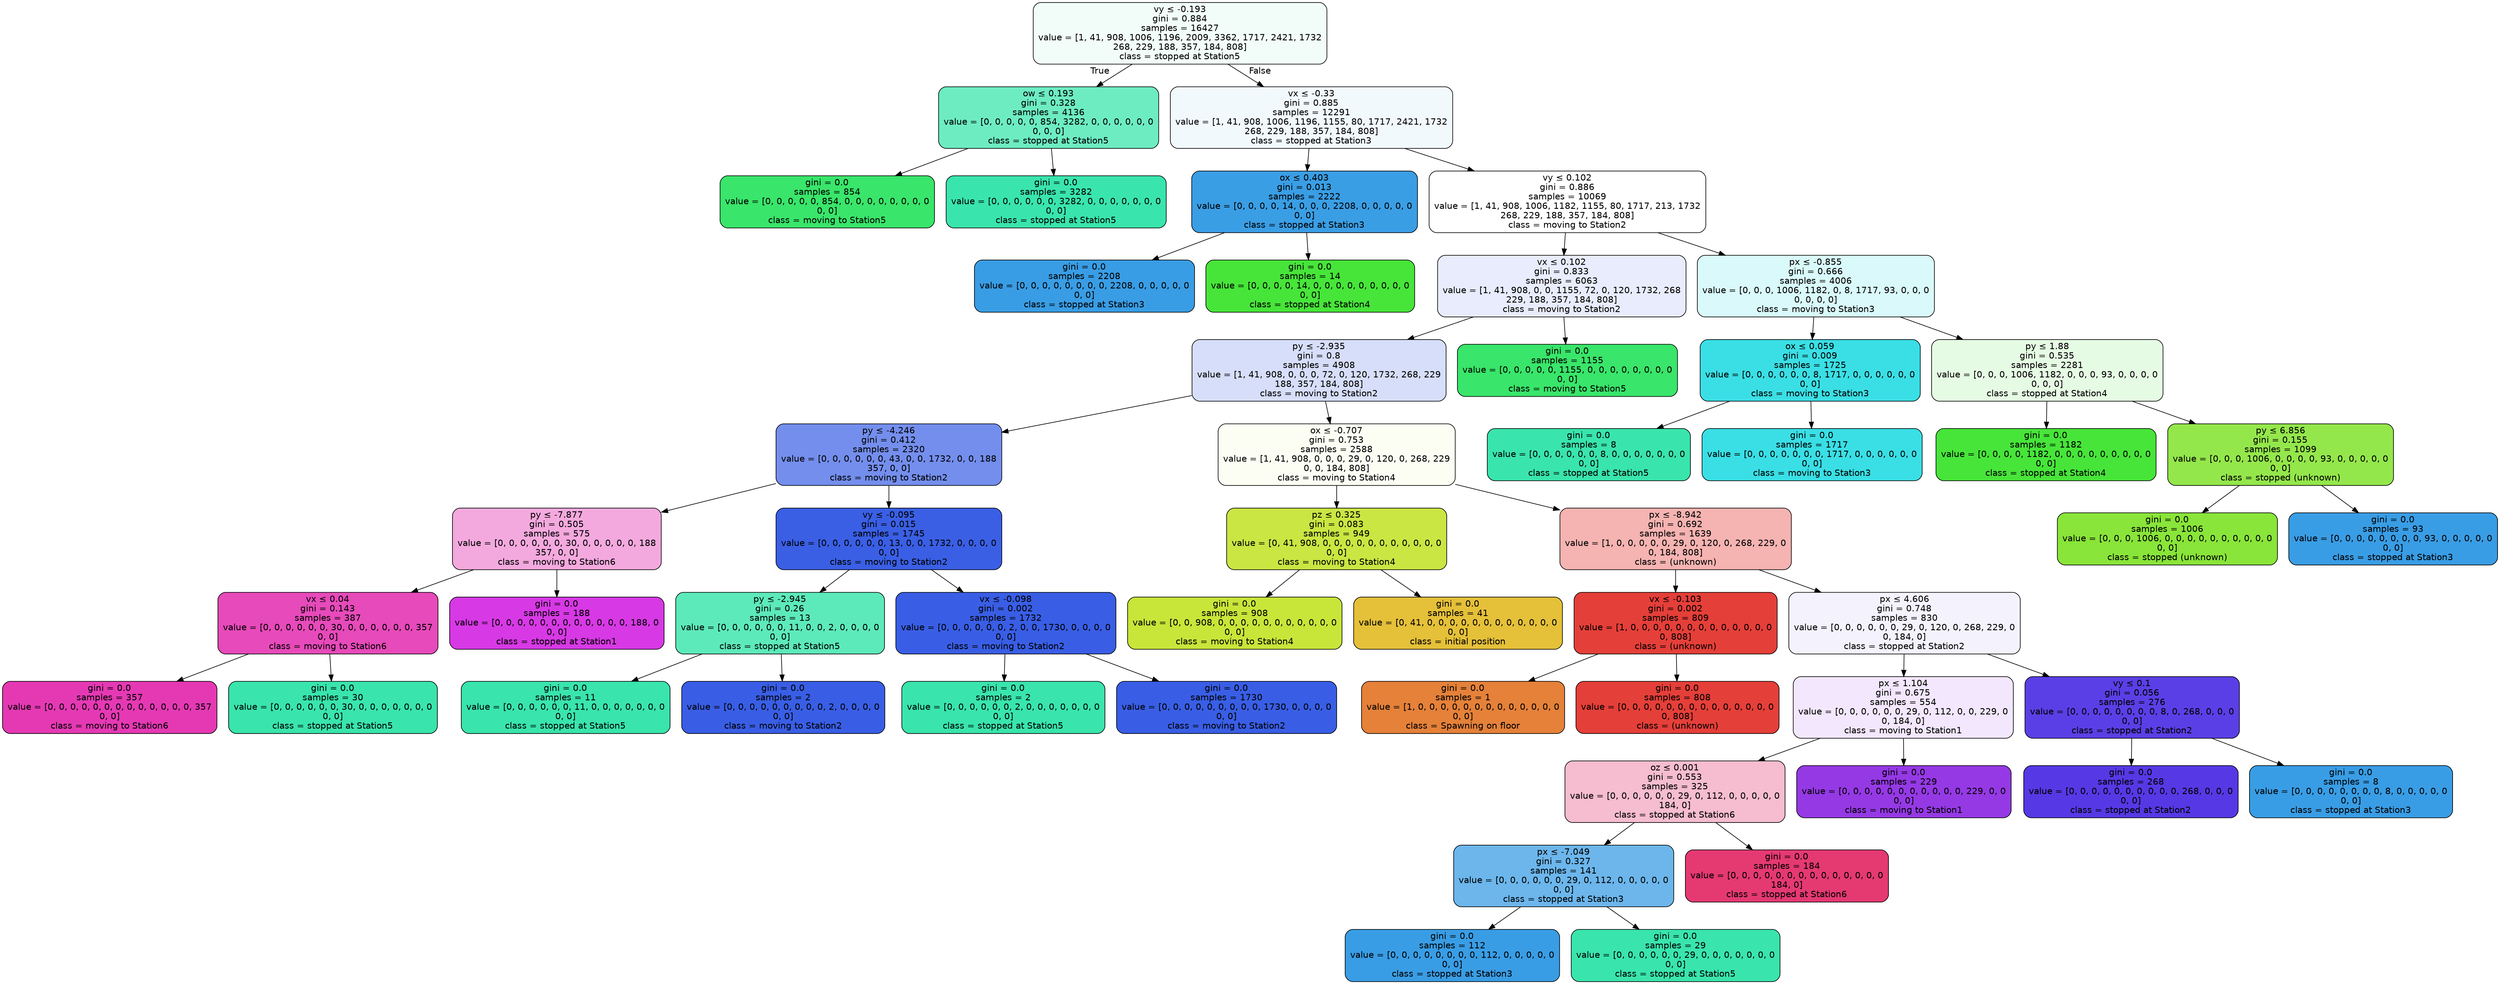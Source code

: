 digraph Tree {
node [shape=box, style="filled, rounded", color="black", fontname="helvetica"] ;
edge [fontname="helvetica"] ;
0 [label=<vy &le; -0.193<br/>gini = 0.884<br/>samples = 16427<br/>value = [1, 41, 908, 1006, 1196, 2009, 3362, 1717, 2421, 1732<br/>268, 229, 188, 357, 184, 808]<br/>class = stopped at Station5>, fillcolor="#f2fdf9"] ;
1 [label=<ow &le; 0.193<br/>gini = 0.328<br/>samples = 4136<br/>value = [0, 0, 0, 0, 0, 854, 3282, 0, 0, 0, 0, 0, 0<br/>0, 0, 0]<br/>class = stopped at Station5>, fillcolor="#6decc2"] ;
0 -> 1 [labeldistance=2.5, labelangle=45, headlabel="True"] ;
2 [label=<gini = 0.0<br/>samples = 854<br/>value = [0, 0, 0, 0, 0, 854, 0, 0, 0, 0, 0, 0, 0, 0<br/>0, 0]<br/>class = moving to Station5>, fillcolor="#39e56a"] ;
1 -> 2 ;
3 [label=<gini = 0.0<br/>samples = 3282<br/>value = [0, 0, 0, 0, 0, 0, 3282, 0, 0, 0, 0, 0, 0, 0<br/>0, 0]<br/>class = stopped at Station5>, fillcolor="#39e5ac"] ;
1 -> 3 ;
4 [label=<vx &le; -0.33<br/>gini = 0.885<br/>samples = 12291<br/>value = [1, 41, 908, 1006, 1196, 1155, 80, 1717, 2421, 1732<br/>268, 229, 188, 357, 184, 808]<br/>class = stopped at Station3>, fillcolor="#f2f9fd"] ;
0 -> 4 [labeldistance=2.5, labelangle=-45, headlabel="False"] ;
5 [label=<ox &le; 0.403<br/>gini = 0.013<br/>samples = 2222<br/>value = [0, 0, 0, 0, 14, 0, 0, 0, 2208, 0, 0, 0, 0, 0<br/>0, 0]<br/>class = stopped at Station3>, fillcolor="#3a9ee5"] ;
4 -> 5 ;
6 [label=<gini = 0.0<br/>samples = 2208<br/>value = [0, 0, 0, 0, 0, 0, 0, 0, 2208, 0, 0, 0, 0, 0<br/>0, 0]<br/>class = stopped at Station3>, fillcolor="#399de5"] ;
5 -> 6 ;
7 [label=<gini = 0.0<br/>samples = 14<br/>value = [0, 0, 0, 0, 14, 0, 0, 0, 0, 0, 0, 0, 0, 0<br/>0, 0]<br/>class = stopped at Station4>, fillcolor="#47e539"] ;
5 -> 7 ;
8 [label=<vy &le; 0.102<br/>gini = 0.886<br/>samples = 10069<br/>value = [1, 41, 908, 1006, 1182, 1155, 80, 1717, 213, 1732<br/>268, 229, 188, 357, 184, 808]<br/>class = moving to Station2>, fillcolor="#ffffff"] ;
4 -> 8 ;
9 [label=<vx &le; 0.102<br/>gini = 0.833<br/>samples = 6063<br/>value = [1, 41, 908, 0, 0, 1155, 72, 0, 120, 1732, 268<br/>229, 188, 357, 184, 808]<br/>class = moving to Station2>, fillcolor="#e8ecfc"] ;
8 -> 9 ;
10 [label=<py &le; -2.935<br/>gini = 0.8<br/>samples = 4908<br/>value = [1, 41, 908, 0, 0, 0, 72, 0, 120, 1732, 268, 229<br/>188, 357, 184, 808]<br/>class = moving to Station2>, fillcolor="#d6defa"] ;
9 -> 10 ;
11 [label=<py &le; -4.246<br/>gini = 0.412<br/>samples = 2320<br/>value = [0, 0, 0, 0, 0, 0, 43, 0, 0, 1732, 0, 0, 188<br/>357, 0, 0]<br/>class = moving to Station2>, fillcolor="#748eed"] ;
10 -> 11 ;
12 [label=<py &le; -7.877<br/>gini = 0.505<br/>samples = 575<br/>value = [0, 0, 0, 0, 0, 0, 30, 0, 0, 0, 0, 0, 188<br/>357, 0, 0]<br/>class = moving to Station6>, fillcolor="#f4a9de"] ;
11 -> 12 ;
13 [label=<vx &le; 0.04<br/>gini = 0.143<br/>samples = 387<br/>value = [0, 0, 0, 0, 0, 0, 30, 0, 0, 0, 0, 0, 0, 357<br/>0, 0]<br/>class = moving to Station6>, fillcolor="#e74aba"] ;
12 -> 13 ;
14 [label=<gini = 0.0<br/>samples = 357<br/>value = [0, 0, 0, 0, 0, 0, 0, 0, 0, 0, 0, 0, 0, 357<br/>0, 0]<br/>class = moving to Station6>, fillcolor="#e539b4"] ;
13 -> 14 ;
15 [label=<gini = 0.0<br/>samples = 30<br/>value = [0, 0, 0, 0, 0, 0, 30, 0, 0, 0, 0, 0, 0, 0<br/>0, 0]<br/>class = stopped at Station5>, fillcolor="#39e5ac"] ;
13 -> 15 ;
16 [label=<gini = 0.0<br/>samples = 188<br/>value = [0, 0, 0, 0, 0, 0, 0, 0, 0, 0, 0, 0, 188, 0<br/>0, 0]<br/>class = stopped at Station1>, fillcolor="#d739e5"] ;
12 -> 16 ;
17 [label=<vy &le; -0.095<br/>gini = 0.015<br/>samples = 1745<br/>value = [0, 0, 0, 0, 0, 0, 13, 0, 0, 1732, 0, 0, 0, 0<br/>0, 0]<br/>class = moving to Station2>, fillcolor="#3a5fe5"] ;
11 -> 17 ;
18 [label=<py &le; -2.945<br/>gini = 0.26<br/>samples = 13<br/>value = [0, 0, 0, 0, 0, 0, 11, 0, 0, 2, 0, 0, 0, 0<br/>0, 0]<br/>class = stopped at Station5>, fillcolor="#5deabb"] ;
17 -> 18 ;
19 [label=<gini = 0.0<br/>samples = 11<br/>value = [0, 0, 0, 0, 0, 0, 11, 0, 0, 0, 0, 0, 0, 0<br/>0, 0]<br/>class = stopped at Station5>, fillcolor="#39e5ac"] ;
18 -> 19 ;
20 [label=<gini = 0.0<br/>samples = 2<br/>value = [0, 0, 0, 0, 0, 0, 0, 0, 0, 2, 0, 0, 0, 0<br/>0, 0]<br/>class = moving to Station2>, fillcolor="#395ee5"] ;
18 -> 20 ;
21 [label=<vx &le; -0.098<br/>gini = 0.002<br/>samples = 1732<br/>value = [0, 0, 0, 0, 0, 0, 2, 0, 0, 1730, 0, 0, 0, 0<br/>0, 0]<br/>class = moving to Station2>, fillcolor="#395ee5"] ;
17 -> 21 ;
22 [label=<gini = 0.0<br/>samples = 2<br/>value = [0, 0, 0, 0, 0, 0, 2, 0, 0, 0, 0, 0, 0, 0<br/>0, 0]<br/>class = stopped at Station5>, fillcolor="#39e5ac"] ;
21 -> 22 ;
23 [label=<gini = 0.0<br/>samples = 1730<br/>value = [0, 0, 0, 0, 0, 0, 0, 0, 0, 1730, 0, 0, 0, 0<br/>0, 0]<br/>class = moving to Station2>, fillcolor="#395ee5"] ;
21 -> 23 ;
24 [label=<ox &le; -0.707<br/>gini = 0.753<br/>samples = 2588<br/>value = [1, 41, 908, 0, 0, 0, 29, 0, 120, 0, 268, 229<br/>0, 0, 184, 808]<br/>class = moving to Station4>, fillcolor="#fcfef4"] ;
10 -> 24 ;
25 [label=<pz &le; 0.325<br/>gini = 0.083<br/>samples = 949<br/>value = [0, 41, 908, 0, 0, 0, 0, 0, 0, 0, 0, 0, 0, 0<br/>0, 0]<br/>class = moving to Station4>, fillcolor="#cae642"] ;
24 -> 25 ;
26 [label=<gini = 0.0<br/>samples = 908<br/>value = [0, 0, 908, 0, 0, 0, 0, 0, 0, 0, 0, 0, 0, 0<br/>0, 0]<br/>class = moving to Station4>, fillcolor="#c8e539"] ;
25 -> 26 ;
27 [label=<gini = 0.0<br/>samples = 41<br/>value = [0, 41, 0, 0, 0, 0, 0, 0, 0, 0, 0, 0, 0, 0<br/>0, 0]<br/>class = initial position>, fillcolor="#e5c039"] ;
25 -> 27 ;
28 [label=<px &le; -8.942<br/>gini = 0.692<br/>samples = 1639<br/>value = [1, 0, 0, 0, 0, 0, 29, 0, 120, 0, 268, 229, 0<br/>0, 184, 808]<br/>class = (unknown)>, fillcolor="#f5b3b1"] ;
24 -> 28 ;
29 [label=<vx &le; -0.103<br/>gini = 0.002<br/>samples = 809<br/>value = [1, 0, 0, 0, 0, 0, 0, 0, 0, 0, 0, 0, 0, 0<br/>0, 808]<br/>class = (unknown)>, fillcolor="#e53f39"] ;
28 -> 29 ;
30 [label=<gini = 0.0<br/>samples = 1<br/>value = [1, 0, 0, 0, 0, 0, 0, 0, 0, 0, 0, 0, 0, 0<br/>0, 0]<br/>class = Spawning on floor>, fillcolor="#e58139"] ;
29 -> 30 ;
31 [label=<gini = 0.0<br/>samples = 808<br/>value = [0, 0, 0, 0, 0, 0, 0, 0, 0, 0, 0, 0, 0, 0<br/>0, 808]<br/>class = (unknown)>, fillcolor="#e53f39"] ;
29 -> 31 ;
32 [label=<px &le; 4.606<br/>gini = 0.748<br/>samples = 830<br/>value = [0, 0, 0, 0, 0, 0, 29, 0, 120, 0, 268, 229, 0<br/>0, 184, 0]<br/>class = stopped at Station2>, fillcolor="#f4f2fd"] ;
28 -> 32 ;
33 [label=<px &le; 1.104<br/>gini = 0.675<br/>samples = 554<br/>value = [0, 0, 0, 0, 0, 0, 29, 0, 112, 0, 0, 229, 0<br/>0, 184, 0]<br/>class = moving to Station1>, fillcolor="#f2e7fc"] ;
32 -> 33 ;
34 [label=<oz &le; 0.001<br/>gini = 0.553<br/>samples = 325<br/>value = [0, 0, 0, 0, 0, 0, 29, 0, 112, 0, 0, 0, 0, 0<br/>184, 0]<br/>class = stopped at Station6>, fillcolor="#f6bccf"] ;
33 -> 34 ;
35 [label=<px &le; -7.049<br/>gini = 0.327<br/>samples = 141<br/>value = [0, 0, 0, 0, 0, 0, 29, 0, 112, 0, 0, 0, 0, 0<br/>0, 0]<br/>class = stopped at Station3>, fillcolor="#6cb6ec"] ;
34 -> 35 ;
36 [label=<gini = 0.0<br/>samples = 112<br/>value = [0, 0, 0, 0, 0, 0, 0, 0, 112, 0, 0, 0, 0, 0<br/>0, 0]<br/>class = stopped at Station3>, fillcolor="#399de5"] ;
35 -> 36 ;
37 [label=<gini = 0.0<br/>samples = 29<br/>value = [0, 0, 0, 0, 0, 0, 29, 0, 0, 0, 0, 0, 0, 0<br/>0, 0]<br/>class = stopped at Station5>, fillcolor="#39e5ac"] ;
35 -> 37 ;
38 [label=<gini = 0.0<br/>samples = 184<br/>value = [0, 0, 0, 0, 0, 0, 0, 0, 0, 0, 0, 0, 0, 0<br/>184, 0]<br/>class = stopped at Station6>, fillcolor="#e53972"] ;
34 -> 38 ;
39 [label=<gini = 0.0<br/>samples = 229<br/>value = [0, 0, 0, 0, 0, 0, 0, 0, 0, 0, 0, 229, 0, 0<br/>0, 0]<br/>class = moving to Station1>, fillcolor="#9539e5"] ;
33 -> 39 ;
40 [label=<vy &le; 0.1<br/>gini = 0.056<br/>samples = 276<br/>value = [0, 0, 0, 0, 0, 0, 0, 0, 8, 0, 268, 0, 0, 0<br/>0, 0]<br/>class = stopped at Station2>, fillcolor="#5b3fe6"] ;
32 -> 40 ;
41 [label=<gini = 0.0<br/>samples = 268<br/>value = [0, 0, 0, 0, 0, 0, 0, 0, 0, 0, 268, 0, 0, 0<br/>0, 0]<br/>class = stopped at Station2>, fillcolor="#5639e5"] ;
40 -> 41 ;
42 [label=<gini = 0.0<br/>samples = 8<br/>value = [0, 0, 0, 0, 0, 0, 0, 0, 8, 0, 0, 0, 0, 0<br/>0, 0]<br/>class = stopped at Station3>, fillcolor="#399de5"] ;
40 -> 42 ;
43 [label=<gini = 0.0<br/>samples = 1155<br/>value = [0, 0, 0, 0, 0, 1155, 0, 0, 0, 0, 0, 0, 0, 0<br/>0, 0]<br/>class = moving to Station5>, fillcolor="#39e56a"] ;
9 -> 43 ;
44 [label=<px &le; -0.855<br/>gini = 0.666<br/>samples = 4006<br/>value = [0, 0, 0, 1006, 1182, 0, 8, 1717, 93, 0, 0, 0<br/>0, 0, 0, 0]<br/>class = moving to Station3>, fillcolor="#d9f9fa"] ;
8 -> 44 ;
45 [label=<ox &le; 0.059<br/>gini = 0.009<br/>samples = 1725<br/>value = [0, 0, 0, 0, 0, 0, 8, 1717, 0, 0, 0, 0, 0, 0<br/>0, 0]<br/>class = moving to Station3>, fillcolor="#3adfe5"] ;
44 -> 45 ;
46 [label=<gini = 0.0<br/>samples = 8<br/>value = [0, 0, 0, 0, 0, 0, 8, 0, 0, 0, 0, 0, 0, 0<br/>0, 0]<br/>class = stopped at Station5>, fillcolor="#39e5ac"] ;
45 -> 46 ;
47 [label=<gini = 0.0<br/>samples = 1717<br/>value = [0, 0, 0, 0, 0, 0, 0, 1717, 0, 0, 0, 0, 0, 0<br/>0, 0]<br/>class = moving to Station3>, fillcolor="#39dfe5"] ;
45 -> 47 ;
48 [label=<py &le; 1.88<br/>gini = 0.535<br/>samples = 2281<br/>value = [0, 0, 0, 1006, 1182, 0, 0, 0, 93, 0, 0, 0, 0<br/>0, 0, 0]<br/>class = stopped at Station4>, fillcolor="#e6fbe4"] ;
44 -> 48 ;
49 [label=<gini = 0.0<br/>samples = 1182<br/>value = [0, 0, 0, 0, 1182, 0, 0, 0, 0, 0, 0, 0, 0, 0<br/>0, 0]<br/>class = stopped at Station4>, fillcolor="#47e539"] ;
48 -> 49 ;
50 [label=<py &le; 6.856<br/>gini = 0.155<br/>samples = 1099<br/>value = [0, 0, 0, 1006, 0, 0, 0, 0, 93, 0, 0, 0, 0, 0<br/>0, 0]<br/>class = stopped (unknown)>, fillcolor="#94e74b"] ;
48 -> 50 ;
51 [label=<gini = 0.0<br/>samples = 1006<br/>value = [0, 0, 0, 1006, 0, 0, 0, 0, 0, 0, 0, 0, 0, 0<br/>0, 0]<br/>class = stopped (unknown)>, fillcolor="#89e539"] ;
50 -> 51 ;
52 [label=<gini = 0.0<br/>samples = 93<br/>value = [0, 0, 0, 0, 0, 0, 0, 0, 93, 0, 0, 0, 0, 0<br/>0, 0]<br/>class = stopped at Station3>, fillcolor="#399de5"] ;
50 -> 52 ;
}
